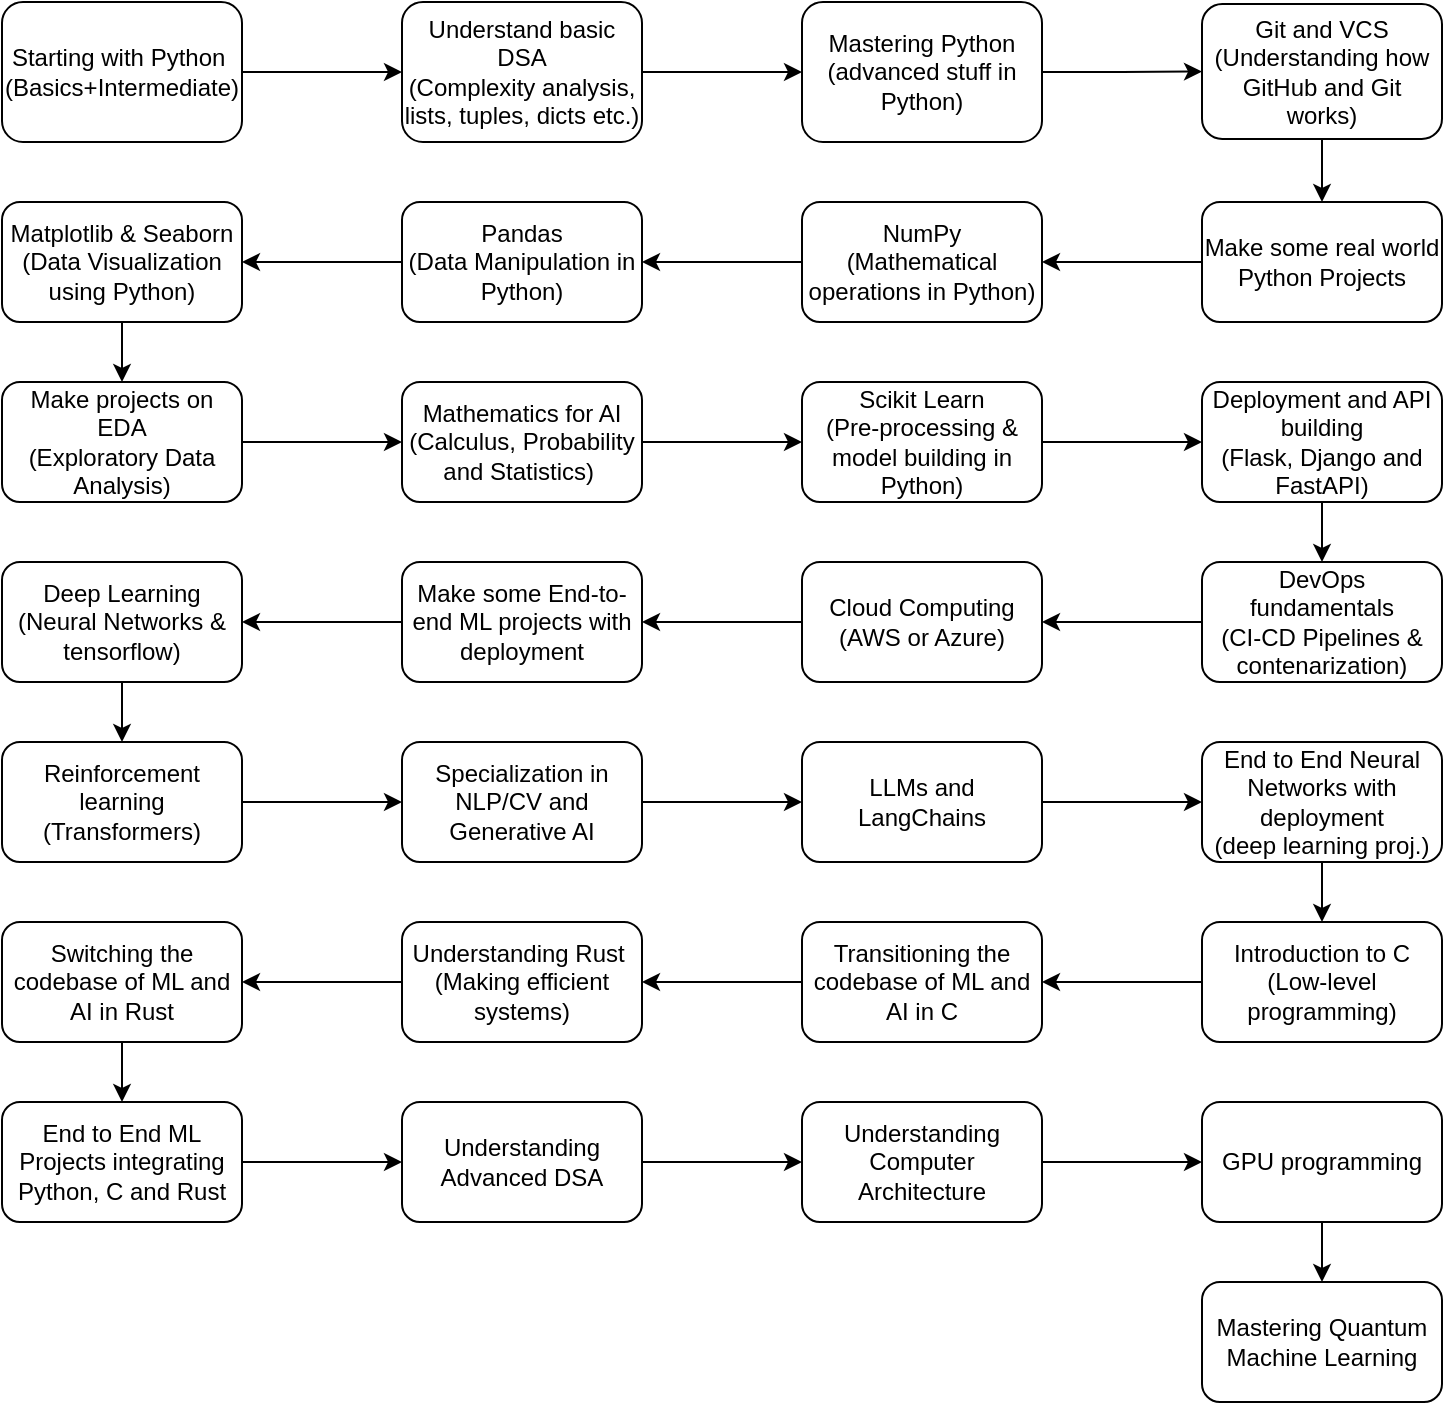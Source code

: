 <mxfile version="24.4.13" type="github">
  <diagram id="C5RBs43oDa-KdzZeNtuy" name="Page-1">
    <mxGraphModel dx="1050" dy="609" grid="1" gridSize="10" guides="1" tooltips="1" connect="1" arrows="1" fold="1" page="1" pageScale="1" pageWidth="827" pageHeight="1169" math="0" shadow="0">
      <root>
        <mxCell id="WIyWlLk6GJQsqaUBKTNV-0" />
        <mxCell id="WIyWlLk6GJQsqaUBKTNV-1" parent="WIyWlLk6GJQsqaUBKTNV-0" />
        <mxCell id="CROpD37Ia6d6KTrLA4-Q-1" value="" style="edgeStyle=orthogonalEdgeStyle;rounded=0;orthogonalLoop=1;jettySize=auto;html=1;" parent="WIyWlLk6GJQsqaUBKTNV-1" source="WIyWlLk6GJQsqaUBKTNV-3" target="CROpD37Ia6d6KTrLA4-Q-0" edge="1">
          <mxGeometry relative="1" as="geometry" />
        </mxCell>
        <mxCell id="WIyWlLk6GJQsqaUBKTNV-3" value="Starting with Python&amp;nbsp;&lt;div&gt;&lt;span style=&quot;background-color: initial;&quot;&gt;(Basics+Intermediate)&lt;/span&gt;&lt;/div&gt;" style="rounded=1;whiteSpace=wrap;html=1;fontSize=12;glass=0;strokeWidth=1;shadow=0;" parent="WIyWlLk6GJQsqaUBKTNV-1" vertex="1">
          <mxGeometry x="50" y="40" width="120" height="70" as="geometry" />
        </mxCell>
        <mxCell id="CROpD37Ia6d6KTrLA4-Q-3" value="" style="edgeStyle=orthogonalEdgeStyle;rounded=0;orthogonalLoop=1;jettySize=auto;html=1;" parent="WIyWlLk6GJQsqaUBKTNV-1" source="CROpD37Ia6d6KTrLA4-Q-0" target="CROpD37Ia6d6KTrLA4-Q-2" edge="1">
          <mxGeometry relative="1" as="geometry" />
        </mxCell>
        <mxCell id="CROpD37Ia6d6KTrLA4-Q-0" value="Understand basic DSA&lt;div&gt;(Complexity analysis, lists, tuples, dicts etc.)&lt;/div&gt;" style="whiteSpace=wrap;html=1;rounded=1;glass=0;strokeWidth=1;shadow=0;" parent="WIyWlLk6GJQsqaUBKTNV-1" vertex="1">
          <mxGeometry x="250" y="40" width="120" height="70" as="geometry" />
        </mxCell>
        <mxCell id="CROpD37Ia6d6KTrLA4-Q-5" value="" style="edgeStyle=orthogonalEdgeStyle;rounded=0;orthogonalLoop=1;jettySize=auto;html=1;" parent="WIyWlLk6GJQsqaUBKTNV-1" source="CROpD37Ia6d6KTrLA4-Q-2" target="CROpD37Ia6d6KTrLA4-Q-4" edge="1">
          <mxGeometry relative="1" as="geometry" />
        </mxCell>
        <mxCell id="CROpD37Ia6d6KTrLA4-Q-2" value="Mastering Python&lt;div&gt;(advanced stuff in Python)&lt;/div&gt;" style="whiteSpace=wrap;html=1;rounded=1;glass=0;strokeWidth=1;shadow=0;" parent="WIyWlLk6GJQsqaUBKTNV-1" vertex="1">
          <mxGeometry x="450" y="40" width="120" height="70" as="geometry" />
        </mxCell>
        <mxCell id="CROpD37Ia6d6KTrLA4-Q-7" value="" style="edgeStyle=orthogonalEdgeStyle;rounded=0;orthogonalLoop=1;jettySize=auto;html=1;" parent="WIyWlLk6GJQsqaUBKTNV-1" source="CROpD37Ia6d6KTrLA4-Q-4" target="CROpD37Ia6d6KTrLA4-Q-6" edge="1">
          <mxGeometry relative="1" as="geometry" />
        </mxCell>
        <mxCell id="CROpD37Ia6d6KTrLA4-Q-4" value="Git and VCS&lt;div&gt;(Understanding how GitHub and Git works)&lt;/div&gt;" style="whiteSpace=wrap;html=1;rounded=1;glass=0;strokeWidth=1;shadow=0;" parent="WIyWlLk6GJQsqaUBKTNV-1" vertex="1">
          <mxGeometry x="650" y="41" width="120" height="67.5" as="geometry" />
        </mxCell>
        <mxCell id="CROpD37Ia6d6KTrLA4-Q-9" value="" style="edgeStyle=orthogonalEdgeStyle;rounded=0;orthogonalLoop=1;jettySize=auto;html=1;" parent="WIyWlLk6GJQsqaUBKTNV-1" source="CROpD37Ia6d6KTrLA4-Q-6" target="CROpD37Ia6d6KTrLA4-Q-8" edge="1">
          <mxGeometry relative="1" as="geometry" />
        </mxCell>
        <mxCell id="CROpD37Ia6d6KTrLA4-Q-6" value="Make some real world Python Projects" style="whiteSpace=wrap;html=1;rounded=1;glass=0;strokeWidth=1;shadow=0;" parent="WIyWlLk6GJQsqaUBKTNV-1" vertex="1">
          <mxGeometry x="650" y="140" width="120" height="60" as="geometry" />
        </mxCell>
        <mxCell id="CROpD37Ia6d6KTrLA4-Q-11" value="" style="edgeStyle=orthogonalEdgeStyle;rounded=0;orthogonalLoop=1;jettySize=auto;html=1;" parent="WIyWlLk6GJQsqaUBKTNV-1" source="CROpD37Ia6d6KTrLA4-Q-8" target="CROpD37Ia6d6KTrLA4-Q-10" edge="1">
          <mxGeometry relative="1" as="geometry" />
        </mxCell>
        <mxCell id="CROpD37Ia6d6KTrLA4-Q-8" value="NumPy&lt;div&gt;(Mathematical operations in Python)&lt;/div&gt;" style="whiteSpace=wrap;html=1;rounded=1;glass=0;strokeWidth=1;shadow=0;" parent="WIyWlLk6GJQsqaUBKTNV-1" vertex="1">
          <mxGeometry x="450" y="140" width="120" height="60" as="geometry" />
        </mxCell>
        <mxCell id="CROpD37Ia6d6KTrLA4-Q-13" value="" style="edgeStyle=orthogonalEdgeStyle;rounded=0;orthogonalLoop=1;jettySize=auto;html=1;" parent="WIyWlLk6GJQsqaUBKTNV-1" source="CROpD37Ia6d6KTrLA4-Q-10" target="CROpD37Ia6d6KTrLA4-Q-12" edge="1">
          <mxGeometry relative="1" as="geometry" />
        </mxCell>
        <mxCell id="CROpD37Ia6d6KTrLA4-Q-10" value="Pandas&lt;div&gt;(Data Manipulation in Python)&lt;/div&gt;" style="whiteSpace=wrap;html=1;rounded=1;glass=0;strokeWidth=1;shadow=0;" parent="WIyWlLk6GJQsqaUBKTNV-1" vertex="1">
          <mxGeometry x="250" y="140" width="120" height="60" as="geometry" />
        </mxCell>
        <mxCell id="CROpD37Ia6d6KTrLA4-Q-15" value="" style="edgeStyle=orthogonalEdgeStyle;rounded=0;orthogonalLoop=1;jettySize=auto;html=1;" parent="WIyWlLk6GJQsqaUBKTNV-1" source="CROpD37Ia6d6KTrLA4-Q-12" target="CROpD37Ia6d6KTrLA4-Q-14" edge="1">
          <mxGeometry relative="1" as="geometry" />
        </mxCell>
        <mxCell id="CROpD37Ia6d6KTrLA4-Q-12" value="Matplotlib &amp;amp; Seaborn&lt;div&gt;(Data Visualization using Python)&lt;/div&gt;" style="whiteSpace=wrap;html=1;rounded=1;glass=0;strokeWidth=1;shadow=0;" parent="WIyWlLk6GJQsqaUBKTNV-1" vertex="1">
          <mxGeometry x="50" y="140" width="120" height="60" as="geometry" />
        </mxCell>
        <mxCell id="CROpD37Ia6d6KTrLA4-Q-17" value="" style="edgeStyle=orthogonalEdgeStyle;rounded=0;orthogonalLoop=1;jettySize=auto;html=1;" parent="WIyWlLk6GJQsqaUBKTNV-1" source="CROpD37Ia6d6KTrLA4-Q-14" target="CROpD37Ia6d6KTrLA4-Q-16" edge="1">
          <mxGeometry relative="1" as="geometry" />
        </mxCell>
        <mxCell id="CROpD37Ia6d6KTrLA4-Q-14" value="Make projects on EDA&lt;div&gt;(Exploratory Data Analysis)&lt;/div&gt;" style="whiteSpace=wrap;html=1;rounded=1;glass=0;strokeWidth=1;shadow=0;" parent="WIyWlLk6GJQsqaUBKTNV-1" vertex="1">
          <mxGeometry x="50" y="230" width="120" height="60" as="geometry" />
        </mxCell>
        <mxCell id="CROpD37Ia6d6KTrLA4-Q-19" value="" style="edgeStyle=orthogonalEdgeStyle;rounded=0;orthogonalLoop=1;jettySize=auto;html=1;" parent="WIyWlLk6GJQsqaUBKTNV-1" source="CROpD37Ia6d6KTrLA4-Q-16" target="CROpD37Ia6d6KTrLA4-Q-18" edge="1">
          <mxGeometry relative="1" as="geometry" />
        </mxCell>
        <mxCell id="CROpD37Ia6d6KTrLA4-Q-16" value="Mathematics for AI&lt;div&gt;(Calculus, Probability and Statistics)&amp;nbsp;&lt;/div&gt;" style="whiteSpace=wrap;html=1;rounded=1;glass=0;strokeWidth=1;shadow=0;" parent="WIyWlLk6GJQsqaUBKTNV-1" vertex="1">
          <mxGeometry x="250" y="230" width="120" height="60" as="geometry" />
        </mxCell>
        <mxCell id="CROpD37Ia6d6KTrLA4-Q-21" value="" style="edgeStyle=orthogonalEdgeStyle;rounded=0;orthogonalLoop=1;jettySize=auto;html=1;" parent="WIyWlLk6GJQsqaUBKTNV-1" source="CROpD37Ia6d6KTrLA4-Q-18" target="CROpD37Ia6d6KTrLA4-Q-20" edge="1">
          <mxGeometry relative="1" as="geometry" />
        </mxCell>
        <mxCell id="CROpD37Ia6d6KTrLA4-Q-18" value="Scikit Learn&lt;div&gt;(Pre-processing &amp;amp; model building in Python)&lt;/div&gt;" style="whiteSpace=wrap;html=1;rounded=1;glass=0;strokeWidth=1;shadow=0;" parent="WIyWlLk6GJQsqaUBKTNV-1" vertex="1">
          <mxGeometry x="450" y="230" width="120" height="60" as="geometry" />
        </mxCell>
        <mxCell id="CROpD37Ia6d6KTrLA4-Q-23" value="" style="edgeStyle=orthogonalEdgeStyle;rounded=0;orthogonalLoop=1;jettySize=auto;html=1;" parent="WIyWlLk6GJQsqaUBKTNV-1" source="CROpD37Ia6d6KTrLA4-Q-20" target="CROpD37Ia6d6KTrLA4-Q-22" edge="1">
          <mxGeometry relative="1" as="geometry" />
        </mxCell>
        <mxCell id="CROpD37Ia6d6KTrLA4-Q-20" value="Deployment and API building&lt;div&gt;(Flask, Django and FastAPI)&lt;/div&gt;" style="whiteSpace=wrap;html=1;rounded=1;glass=0;strokeWidth=1;shadow=0;" parent="WIyWlLk6GJQsqaUBKTNV-1" vertex="1">
          <mxGeometry x="650" y="230" width="120" height="60" as="geometry" />
        </mxCell>
        <mxCell id="CROpD37Ia6d6KTrLA4-Q-25" value="" style="edgeStyle=orthogonalEdgeStyle;rounded=0;orthogonalLoop=1;jettySize=auto;html=1;" parent="WIyWlLk6GJQsqaUBKTNV-1" source="CROpD37Ia6d6KTrLA4-Q-22" target="CROpD37Ia6d6KTrLA4-Q-24" edge="1">
          <mxGeometry relative="1" as="geometry" />
        </mxCell>
        <mxCell id="CROpD37Ia6d6KTrLA4-Q-22" value="DevOps fundamentals&lt;div&gt;(CI-CD Pipelines &amp;amp; contenarization)&lt;/div&gt;" style="whiteSpace=wrap;html=1;rounded=1;glass=0;strokeWidth=1;shadow=0;" parent="WIyWlLk6GJQsqaUBKTNV-1" vertex="1">
          <mxGeometry x="650" y="320" width="120" height="60" as="geometry" />
        </mxCell>
        <mxCell id="CROpD37Ia6d6KTrLA4-Q-27" value="" style="edgeStyle=orthogonalEdgeStyle;rounded=0;orthogonalLoop=1;jettySize=auto;html=1;" parent="WIyWlLk6GJQsqaUBKTNV-1" source="CROpD37Ia6d6KTrLA4-Q-24" target="CROpD37Ia6d6KTrLA4-Q-26" edge="1">
          <mxGeometry relative="1" as="geometry" />
        </mxCell>
        <mxCell id="CROpD37Ia6d6KTrLA4-Q-24" value="Cloud Computing&lt;div&gt;(AWS or Azure)&lt;/div&gt;" style="whiteSpace=wrap;html=1;rounded=1;glass=0;strokeWidth=1;shadow=0;" parent="WIyWlLk6GJQsqaUBKTNV-1" vertex="1">
          <mxGeometry x="450" y="320" width="120" height="60" as="geometry" />
        </mxCell>
        <mxCell id="CROpD37Ia6d6KTrLA4-Q-29" value="" style="edgeStyle=orthogonalEdgeStyle;rounded=0;orthogonalLoop=1;jettySize=auto;html=1;" parent="WIyWlLk6GJQsqaUBKTNV-1" source="CROpD37Ia6d6KTrLA4-Q-26" target="CROpD37Ia6d6KTrLA4-Q-28" edge="1">
          <mxGeometry relative="1" as="geometry" />
        </mxCell>
        <mxCell id="CROpD37Ia6d6KTrLA4-Q-26" value="Make some End-to-end ML projects with deployment" style="whiteSpace=wrap;html=1;rounded=1;glass=0;strokeWidth=1;shadow=0;" parent="WIyWlLk6GJQsqaUBKTNV-1" vertex="1">
          <mxGeometry x="250" y="320" width="120" height="60" as="geometry" />
        </mxCell>
        <mxCell id="CROpD37Ia6d6KTrLA4-Q-31" value="" style="edgeStyle=orthogonalEdgeStyle;rounded=0;orthogonalLoop=1;jettySize=auto;html=1;" parent="WIyWlLk6GJQsqaUBKTNV-1" source="CROpD37Ia6d6KTrLA4-Q-28" target="CROpD37Ia6d6KTrLA4-Q-30" edge="1">
          <mxGeometry relative="1" as="geometry" />
        </mxCell>
        <mxCell id="CROpD37Ia6d6KTrLA4-Q-28" value="Deep Learning&lt;div&gt;(Neural Networks &amp;amp; tensorflow)&lt;/div&gt;" style="whiteSpace=wrap;html=1;rounded=1;glass=0;strokeWidth=1;shadow=0;" parent="WIyWlLk6GJQsqaUBKTNV-1" vertex="1">
          <mxGeometry x="50" y="320" width="120" height="60" as="geometry" />
        </mxCell>
        <mxCell id="CROpD37Ia6d6KTrLA4-Q-33" value="" style="edgeStyle=orthogonalEdgeStyle;rounded=0;orthogonalLoop=1;jettySize=auto;html=1;" parent="WIyWlLk6GJQsqaUBKTNV-1" source="CROpD37Ia6d6KTrLA4-Q-30" target="CROpD37Ia6d6KTrLA4-Q-32" edge="1">
          <mxGeometry relative="1" as="geometry" />
        </mxCell>
        <mxCell id="CROpD37Ia6d6KTrLA4-Q-30" value="Reinforcement learning&lt;div&gt;(Transformers)&lt;/div&gt;" style="whiteSpace=wrap;html=1;rounded=1;glass=0;strokeWidth=1;shadow=0;" parent="WIyWlLk6GJQsqaUBKTNV-1" vertex="1">
          <mxGeometry x="50" y="410" width="120" height="60" as="geometry" />
        </mxCell>
        <mxCell id="CROpD37Ia6d6KTrLA4-Q-35" value="" style="edgeStyle=orthogonalEdgeStyle;rounded=0;orthogonalLoop=1;jettySize=auto;html=1;" parent="WIyWlLk6GJQsqaUBKTNV-1" source="CROpD37Ia6d6KTrLA4-Q-32" target="CROpD37Ia6d6KTrLA4-Q-34" edge="1">
          <mxGeometry relative="1" as="geometry" />
        </mxCell>
        <mxCell id="CROpD37Ia6d6KTrLA4-Q-32" value="Specialization in NLP/CV and Generative AI" style="whiteSpace=wrap;html=1;rounded=1;glass=0;strokeWidth=1;shadow=0;" parent="WIyWlLk6GJQsqaUBKTNV-1" vertex="1">
          <mxGeometry x="250" y="410" width="120" height="60" as="geometry" />
        </mxCell>
        <mxCell id="CROpD37Ia6d6KTrLA4-Q-37" value="" style="edgeStyle=orthogonalEdgeStyle;rounded=0;orthogonalLoop=1;jettySize=auto;html=1;" parent="WIyWlLk6GJQsqaUBKTNV-1" source="CROpD37Ia6d6KTrLA4-Q-34" target="CROpD37Ia6d6KTrLA4-Q-36" edge="1">
          <mxGeometry relative="1" as="geometry" />
        </mxCell>
        <mxCell id="CROpD37Ia6d6KTrLA4-Q-34" value="LLMs and LangChains" style="whiteSpace=wrap;html=1;rounded=1;glass=0;strokeWidth=1;shadow=0;" parent="WIyWlLk6GJQsqaUBKTNV-1" vertex="1">
          <mxGeometry x="450" y="410" width="120" height="60" as="geometry" />
        </mxCell>
        <mxCell id="CROpD37Ia6d6KTrLA4-Q-39" value="" style="edgeStyle=orthogonalEdgeStyle;rounded=0;orthogonalLoop=1;jettySize=auto;html=1;" parent="WIyWlLk6GJQsqaUBKTNV-1" source="CROpD37Ia6d6KTrLA4-Q-36" target="CROpD37Ia6d6KTrLA4-Q-38" edge="1">
          <mxGeometry relative="1" as="geometry" />
        </mxCell>
        <mxCell id="CROpD37Ia6d6KTrLA4-Q-36" value="End to End Neural Networks with deployment&lt;div&gt;(deep learning proj.)&lt;/div&gt;" style="whiteSpace=wrap;html=1;rounded=1;glass=0;strokeWidth=1;shadow=0;" parent="WIyWlLk6GJQsqaUBKTNV-1" vertex="1">
          <mxGeometry x="650" y="410" width="120" height="60" as="geometry" />
        </mxCell>
        <mxCell id="CROpD37Ia6d6KTrLA4-Q-41" value="" style="edgeStyle=orthogonalEdgeStyle;rounded=0;orthogonalLoop=1;jettySize=auto;html=1;" parent="WIyWlLk6GJQsqaUBKTNV-1" source="CROpD37Ia6d6KTrLA4-Q-38" target="CROpD37Ia6d6KTrLA4-Q-40" edge="1">
          <mxGeometry relative="1" as="geometry" />
        </mxCell>
        <mxCell id="CROpD37Ia6d6KTrLA4-Q-38" value="Introduction to C&lt;div&gt;(Low-level programming)&lt;/div&gt;" style="whiteSpace=wrap;html=1;rounded=1;glass=0;strokeWidth=1;shadow=0;" parent="WIyWlLk6GJQsqaUBKTNV-1" vertex="1">
          <mxGeometry x="650" y="500" width="120" height="60" as="geometry" />
        </mxCell>
        <mxCell id="CROpD37Ia6d6KTrLA4-Q-43" value="" style="edgeStyle=orthogonalEdgeStyle;rounded=0;orthogonalLoop=1;jettySize=auto;html=1;" parent="WIyWlLk6GJQsqaUBKTNV-1" source="CROpD37Ia6d6KTrLA4-Q-40" target="CROpD37Ia6d6KTrLA4-Q-42" edge="1">
          <mxGeometry relative="1" as="geometry" />
        </mxCell>
        <mxCell id="CROpD37Ia6d6KTrLA4-Q-40" value="Transitioning the codebase of ML and AI in C" style="whiteSpace=wrap;html=1;rounded=1;glass=0;strokeWidth=1;shadow=0;" parent="WIyWlLk6GJQsqaUBKTNV-1" vertex="1">
          <mxGeometry x="450" y="500" width="120" height="60" as="geometry" />
        </mxCell>
        <mxCell id="CROpD37Ia6d6KTrLA4-Q-45" value="" style="edgeStyle=orthogonalEdgeStyle;rounded=0;orthogonalLoop=1;jettySize=auto;html=1;" parent="WIyWlLk6GJQsqaUBKTNV-1" source="CROpD37Ia6d6KTrLA4-Q-42" target="CROpD37Ia6d6KTrLA4-Q-44" edge="1">
          <mxGeometry relative="1" as="geometry" />
        </mxCell>
        <mxCell id="CROpD37Ia6d6KTrLA4-Q-42" value="Understanding Rust&amp;nbsp;&lt;div&gt;(Making efficient systems)&lt;/div&gt;" style="whiteSpace=wrap;html=1;rounded=1;glass=0;strokeWidth=1;shadow=0;" parent="WIyWlLk6GJQsqaUBKTNV-1" vertex="1">
          <mxGeometry x="250" y="500" width="120" height="60" as="geometry" />
        </mxCell>
        <mxCell id="CROpD37Ia6d6KTrLA4-Q-47" value="" style="edgeStyle=orthogonalEdgeStyle;rounded=0;orthogonalLoop=1;jettySize=auto;html=1;" parent="WIyWlLk6GJQsqaUBKTNV-1" source="CROpD37Ia6d6KTrLA4-Q-44" target="CROpD37Ia6d6KTrLA4-Q-46" edge="1">
          <mxGeometry relative="1" as="geometry" />
        </mxCell>
        <mxCell id="CROpD37Ia6d6KTrLA4-Q-44" value="Switching the codebase of ML and AI in Rust" style="whiteSpace=wrap;html=1;rounded=1;glass=0;strokeWidth=1;shadow=0;" parent="WIyWlLk6GJQsqaUBKTNV-1" vertex="1">
          <mxGeometry x="50" y="500" width="120" height="60" as="geometry" />
        </mxCell>
        <mxCell id="CROpD37Ia6d6KTrLA4-Q-49" value="" style="edgeStyle=orthogonalEdgeStyle;rounded=0;orthogonalLoop=1;jettySize=auto;html=1;" parent="WIyWlLk6GJQsqaUBKTNV-1" source="CROpD37Ia6d6KTrLA4-Q-46" target="CROpD37Ia6d6KTrLA4-Q-48" edge="1">
          <mxGeometry relative="1" as="geometry" />
        </mxCell>
        <mxCell id="CROpD37Ia6d6KTrLA4-Q-46" value="End to End ML Projects integrating Python, C and Rust" style="whiteSpace=wrap;html=1;rounded=1;glass=0;strokeWidth=1;shadow=0;" parent="WIyWlLk6GJQsqaUBKTNV-1" vertex="1">
          <mxGeometry x="50" y="590" width="120" height="60" as="geometry" />
        </mxCell>
        <mxCell id="CROpD37Ia6d6KTrLA4-Q-51" value="" style="edgeStyle=orthogonalEdgeStyle;rounded=0;orthogonalLoop=1;jettySize=auto;html=1;" parent="WIyWlLk6GJQsqaUBKTNV-1" source="CROpD37Ia6d6KTrLA4-Q-48" target="CROpD37Ia6d6KTrLA4-Q-50" edge="1">
          <mxGeometry relative="1" as="geometry" />
        </mxCell>
        <mxCell id="CROpD37Ia6d6KTrLA4-Q-48" value="Understanding Advanced DSA" style="whiteSpace=wrap;html=1;rounded=1;glass=0;strokeWidth=1;shadow=0;" parent="WIyWlLk6GJQsqaUBKTNV-1" vertex="1">
          <mxGeometry x="250" y="590" width="120" height="60" as="geometry" />
        </mxCell>
        <mxCell id="CROpD37Ia6d6KTrLA4-Q-53" value="" style="edgeStyle=orthogonalEdgeStyle;rounded=0;orthogonalLoop=1;jettySize=auto;html=1;" parent="WIyWlLk6GJQsqaUBKTNV-1" source="CROpD37Ia6d6KTrLA4-Q-50" target="CROpD37Ia6d6KTrLA4-Q-52" edge="1">
          <mxGeometry relative="1" as="geometry" />
        </mxCell>
        <mxCell id="CROpD37Ia6d6KTrLA4-Q-50" value="Understanding Computer Architecture" style="whiteSpace=wrap;html=1;rounded=1;glass=0;strokeWidth=1;shadow=0;" parent="WIyWlLk6GJQsqaUBKTNV-1" vertex="1">
          <mxGeometry x="450" y="590" width="120" height="60" as="geometry" />
        </mxCell>
        <mxCell id="ynGSEDMVqSB0fi1liUls-1" value="" style="edgeStyle=orthogonalEdgeStyle;rounded=0;orthogonalLoop=1;jettySize=auto;html=1;" edge="1" parent="WIyWlLk6GJQsqaUBKTNV-1" source="CROpD37Ia6d6KTrLA4-Q-52" target="ynGSEDMVqSB0fi1liUls-0">
          <mxGeometry relative="1" as="geometry" />
        </mxCell>
        <mxCell id="CROpD37Ia6d6KTrLA4-Q-52" value="GPU programming" style="whiteSpace=wrap;html=1;rounded=1;glass=0;strokeWidth=1;shadow=0;" parent="WIyWlLk6GJQsqaUBKTNV-1" vertex="1">
          <mxGeometry x="650" y="590" width="120" height="60" as="geometry" />
        </mxCell>
        <mxCell id="ynGSEDMVqSB0fi1liUls-0" value="Mastering Quantum Machine Learning" style="whiteSpace=wrap;html=1;rounded=1;glass=0;strokeWidth=1;shadow=0;" vertex="1" parent="WIyWlLk6GJQsqaUBKTNV-1">
          <mxGeometry x="650" y="680" width="120" height="60" as="geometry" />
        </mxCell>
      </root>
    </mxGraphModel>
  </diagram>
</mxfile>

